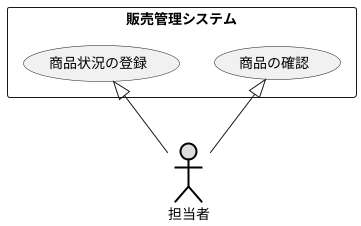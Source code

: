 @startuml ユースケース図
actor 担当者#DDDDDD;line:black;line.bold;
rectangle 販売管理システム {
usecase 商品の確認
usecase 商品状況の登録
}
商品の確認<|-- 担当者
商品状況の登録<|-- 担当者

@enduml